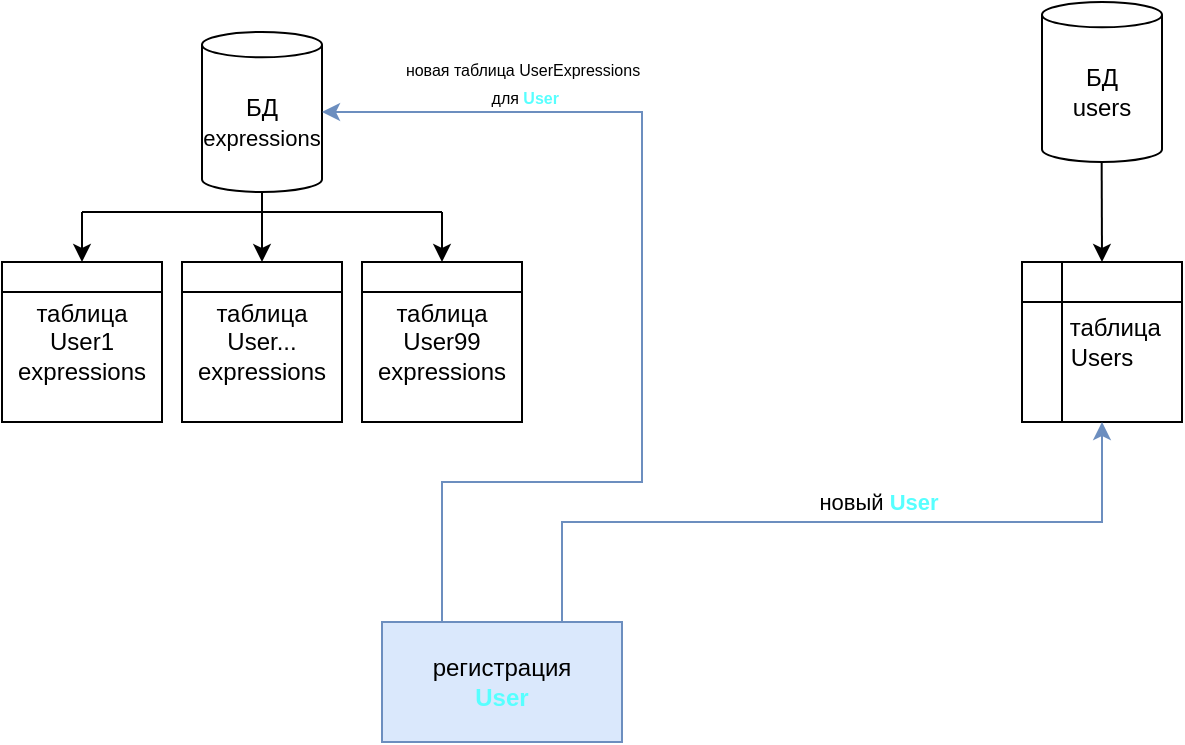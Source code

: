 <mxfile version="21.1.5" type="device">
  <diagram name="Страница 1" id="MFPvtvDJR9Ac2Hvy_q2o">
    <mxGraphModel dx="819" dy="426" grid="1" gridSize="10" guides="1" tooltips="1" connect="1" arrows="1" fold="1" page="1" pageScale="1" pageWidth="827" pageHeight="1169" math="0" shadow="0">
      <root>
        <mxCell id="0" />
        <mxCell id="1" parent="0" />
        <mxCell id="ttUZG3cuN7-WcpqN5L6e-1" value="регистрация&lt;br&gt;&lt;font color=&quot;#57ffff&quot;&gt;&lt;b&gt;User&lt;/b&gt;&lt;/font&gt;" style="rounded=0;whiteSpace=wrap;html=1;fillColor=#dae8fc;strokeColor=#6c8ebf;" vertex="1" parent="1">
          <mxGeometry x="400" y="700" width="120" height="60" as="geometry" />
        </mxCell>
        <mxCell id="ttUZG3cuN7-WcpqN5L6e-3" value="БД&lt;br&gt;users&lt;br&gt;" style="shape=cylinder3;whiteSpace=wrap;html=1;boundedLbl=1;backgroundOutline=1;size=6.333;" vertex="1" parent="1">
          <mxGeometry x="730" y="390" width="60" height="80" as="geometry" />
        </mxCell>
        <mxCell id="ttUZG3cuN7-WcpqN5L6e-6" value="" style="endArrow=classic;html=1;rounded=0;entryX=0.5;entryY=0;entryDx=0;entryDy=0;" edge="1" parent="1" target="ttUZG3cuN7-WcpqN5L6e-7">
          <mxGeometry width="50" height="50" relative="1" as="geometry">
            <mxPoint x="759.83" y="470" as="sourcePoint" />
            <mxPoint x="759.83" y="510" as="targetPoint" />
          </mxGeometry>
        </mxCell>
        <mxCell id="ttUZG3cuN7-WcpqN5L6e-7" value="&amp;nbsp; &amp;nbsp; таблица&lt;br&gt;Users" style="shape=internalStorage;whiteSpace=wrap;html=1;backgroundOutline=1;" vertex="1" parent="1">
          <mxGeometry x="720" y="520" width="80" height="80" as="geometry" />
        </mxCell>
        <mxCell id="ttUZG3cuN7-WcpqN5L6e-8" value="БД&lt;br&gt;&lt;font style=&quot;font-size: 11px;&quot;&gt;expressions&lt;/font&gt;" style="shape=cylinder3;whiteSpace=wrap;html=1;boundedLbl=1;backgroundOutline=1;size=6.333;" vertex="1" parent="1">
          <mxGeometry x="310" y="405" width="60" height="80" as="geometry" />
        </mxCell>
        <mxCell id="ttUZG3cuN7-WcpqN5L6e-9" value="" style="endArrow=classic;html=1;rounded=0;entryX=0.5;entryY=0;entryDx=0;entryDy=0;" edge="1" parent="1" target="ttUZG3cuN7-WcpqN5L6e-10">
          <mxGeometry width="50" height="50" relative="1" as="geometry">
            <mxPoint x="430" y="495" as="sourcePoint" />
            <mxPoint x="429.83" y="525" as="targetPoint" />
          </mxGeometry>
        </mxCell>
        <mxCell id="ttUZG3cuN7-WcpqN5L6e-10" value="таблица&lt;br&gt;User99&lt;br&gt;expressions" style="shape=internalStorage;whiteSpace=wrap;html=1;backgroundOutline=1;dx=0;dy=15;" vertex="1" parent="1">
          <mxGeometry x="390" y="520" width="80" height="80" as="geometry" />
        </mxCell>
        <mxCell id="ttUZG3cuN7-WcpqN5L6e-11" value="" style="endArrow=none;html=1;rounded=0;" edge="1" parent="1">
          <mxGeometry width="50" height="50" relative="1" as="geometry">
            <mxPoint x="250" y="495" as="sourcePoint" />
            <mxPoint x="430" y="495" as="targetPoint" />
          </mxGeometry>
        </mxCell>
        <mxCell id="ttUZG3cuN7-WcpqN5L6e-12" value="" style="endArrow=classic;html=1;rounded=0;entryX=0.5;entryY=0;entryDx=0;entryDy=0;exitX=0.5;exitY=1;exitDx=0;exitDy=0;exitPerimeter=0;" edge="1" parent="1" source="ttUZG3cuN7-WcpqN5L6e-8">
          <mxGeometry width="50" height="50" relative="1" as="geometry">
            <mxPoint x="340" y="495" as="sourcePoint" />
            <mxPoint x="340" y="520" as="targetPoint" />
          </mxGeometry>
        </mxCell>
        <mxCell id="ttUZG3cuN7-WcpqN5L6e-13" value="" style="endArrow=classic;html=1;rounded=0;entryX=0.5;entryY=0;entryDx=0;entryDy=0;" edge="1" parent="1">
          <mxGeometry width="50" height="50" relative="1" as="geometry">
            <mxPoint x="250" y="495" as="sourcePoint" />
            <mxPoint x="250" y="520" as="targetPoint" />
          </mxGeometry>
        </mxCell>
        <mxCell id="ttUZG3cuN7-WcpqN5L6e-15" value="таблица&lt;br&gt;User1&lt;br&gt;expressions" style="shape=internalStorage;whiteSpace=wrap;html=1;backgroundOutline=1;dx=0;dy=15;" vertex="1" parent="1">
          <mxGeometry x="210" y="520" width="80" height="80" as="geometry" />
        </mxCell>
        <mxCell id="ttUZG3cuN7-WcpqN5L6e-16" value="таблица&lt;br&gt;User...&lt;br&gt;expressions" style="shape=internalStorage;whiteSpace=wrap;html=1;backgroundOutline=1;dx=0;dy=15;" vertex="1" parent="1">
          <mxGeometry x="300" y="520" width="80" height="80" as="geometry" />
        </mxCell>
        <mxCell id="ttUZG3cuN7-WcpqN5L6e-18" value="" style="endArrow=classic;html=1;rounded=0;exitX=0.75;exitY=0;exitDx=0;exitDy=0;entryX=0.5;entryY=1;entryDx=0;entryDy=0;fillColor=#dae8fc;strokeColor=#6c8ebf;" edge="1" parent="1" source="ttUZG3cuN7-WcpqN5L6e-1" target="ttUZG3cuN7-WcpqN5L6e-7">
          <mxGeometry width="50" height="50" relative="1" as="geometry">
            <mxPoint x="520" y="660" as="sourcePoint" />
            <mxPoint x="760" y="650" as="targetPoint" />
            <Array as="points">
              <mxPoint x="490" y="650" />
              <mxPoint x="760" y="650" />
            </Array>
          </mxGeometry>
        </mxCell>
        <mxCell id="ttUZG3cuN7-WcpqN5L6e-21" value="новый &lt;font color=&quot;#57ffff&quot;&gt;&lt;b&gt;User&lt;/b&gt;&lt;/font&gt;" style="edgeLabel;html=1;align=center;verticalAlign=middle;resizable=0;points=[];" vertex="1" connectable="0" parent="ttUZG3cuN7-WcpqN5L6e-18">
          <mxGeometry x="0.122" relative="1" as="geometry">
            <mxPoint y="-10" as="offset" />
          </mxGeometry>
        </mxCell>
        <mxCell id="ttUZG3cuN7-WcpqN5L6e-19" value="" style="endArrow=classic;html=1;rounded=0;exitX=0.25;exitY=0;exitDx=0;exitDy=0;entryX=1;entryY=0.5;entryDx=0;entryDy=0;fillColor=#dae8fc;strokeColor=#6c8ebf;entryPerimeter=0;" edge="1" parent="1" source="ttUZG3cuN7-WcpqN5L6e-1" target="ttUZG3cuN7-WcpqN5L6e-8">
          <mxGeometry width="50" height="50" relative="1" as="geometry">
            <mxPoint x="520" y="660" as="sourcePoint" />
            <mxPoint x="570" y="610" as="targetPoint" />
            <Array as="points">
              <mxPoint x="430" y="630" />
              <mxPoint x="530" y="630" />
              <mxPoint x="530" y="445" />
            </Array>
          </mxGeometry>
        </mxCell>
        <mxCell id="ttUZG3cuN7-WcpqN5L6e-20" value="&lt;font style=&quot;font-size: 8px;&quot;&gt;новая таблица UserExpressions&lt;br&gt;&amp;nbsp;для &lt;font color=&quot;#57ffff&quot;&gt;&lt;b&gt;User&lt;/b&gt;&lt;/font&gt;&lt;/font&gt;" style="edgeLabel;html=1;align=center;verticalAlign=middle;resizable=0;points=[];" vertex="1" connectable="0" parent="ttUZG3cuN7-WcpqN5L6e-19">
          <mxGeometry x="-0.297" relative="1" as="geometry">
            <mxPoint x="-60" y="-189" as="offset" />
          </mxGeometry>
        </mxCell>
      </root>
    </mxGraphModel>
  </diagram>
</mxfile>
